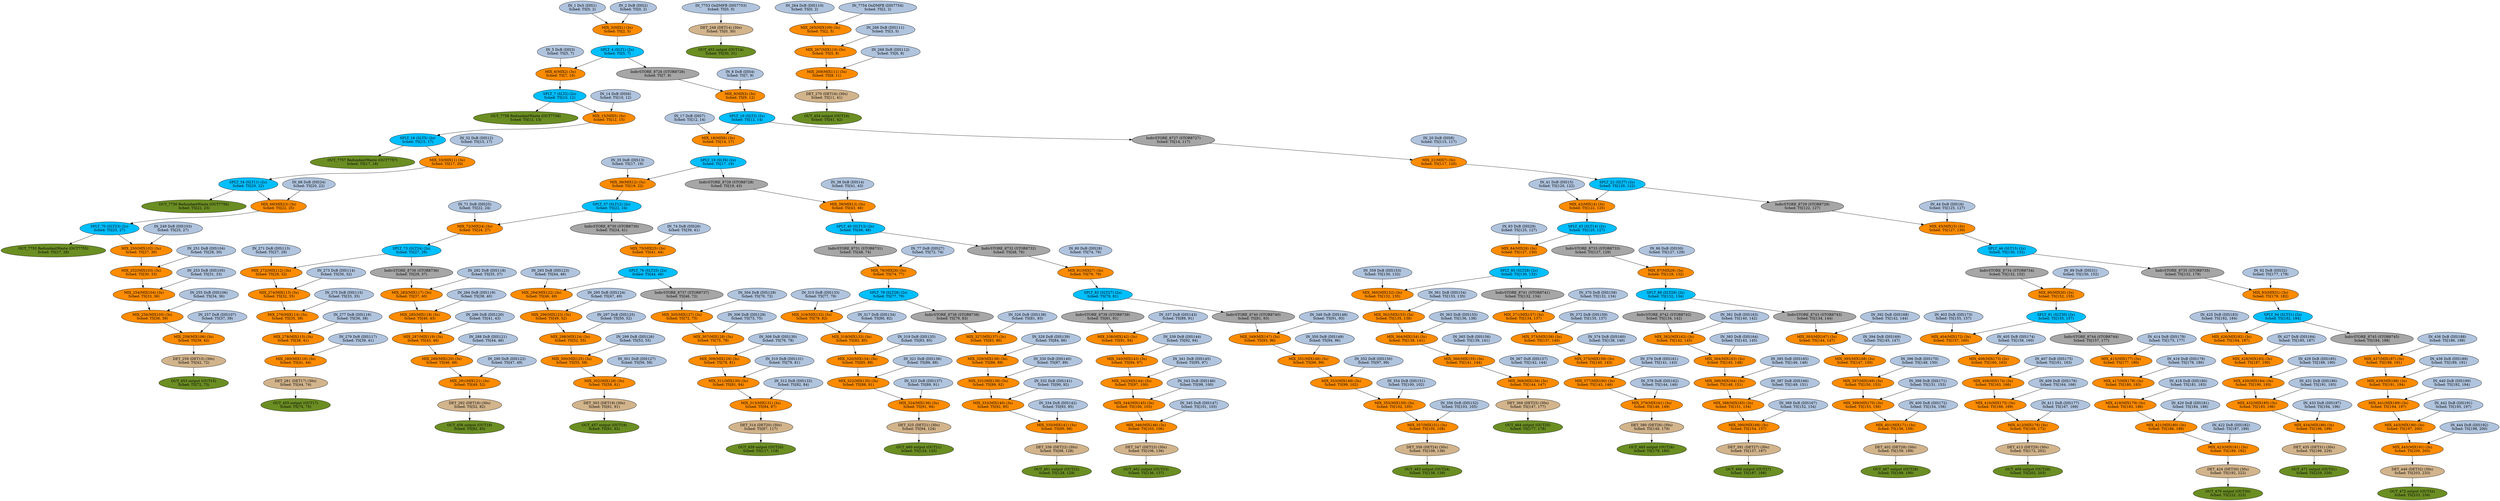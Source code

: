 digraph G {
1 [label = "IN_1 DsS (DIS1)\nSched: TS[0, 2)\n" fillcolor=lightsteelblue, style=filled];
1 -> 3;
2 [label = "IN_2 DsB (DIS2)\nSched: TS[0, 2)\n" fillcolor=lightsteelblue, style=filled];
2 -> 3;
3 [label = "MIX_3(MIX1) (3s)\nSched: TS[2, 5)\n" fillcolor=darkorange, style=filled];
3 -> 4;
4 [label = "SPLT_4 (SLT1) (2s)\nSched: TS[5, 7)\n" fillcolor=deepskyblue, style=filled];
4 -> 6;
4 -> 8726;
5 [label = "IN_5 DsB (DIS3)\nSched: TS[5, 7)\n" fillcolor=lightsteelblue, style=filled];
5 -> 6;
6 [label = "MIX_6(MIX2) (3s)\nSched: TS[7, 10)\n" fillcolor=darkorange, style=filled];
6 -> 7;
7 [label = "SPLT_7 (SLT2) (2s)\nSched: TS[10, 12)\n" fillcolor=deepskyblue, style=filled];
7 -> 7758;
7 -> 15;
8 [label = "IN_8 DsB (DIS4)\nSched: TS[7, 9)\n" fillcolor=lightsteelblue, style=filled];
8 -> 9;
9 [label = "MIX_9(MIX3) (3s)\nSched: TS[9, 12)\n" fillcolor=darkorange, style=filled];
9 -> 10;
10 [label = "SPLT_10 (SLT3) (2s)\nSched: TS[12, 14)\n" fillcolor=deepskyblue, style=filled];
10 -> 18;
10 -> 8727;
14 [label = "IN_14 DsB (DIS6)\nSched: TS[10, 12)\n" fillcolor=lightsteelblue, style=filled];
14 -> 15;
15 [label = "MIX_15(MIX5) (3s)\nSched: TS[12, 15)\n" fillcolor=darkorange, style=filled];
15 -> 16;
16 [label = "SPLT_16 (SLT5) (2s)\nSched: TS[15, 17)\n" fillcolor=deepskyblue, style=filled];
16 -> 7757;
16 -> 33;
17 [label = "IN_17 DsB (DIS7)\nSched: TS[12, 14)\n" fillcolor=lightsteelblue, style=filled];
17 -> 18;
18 [label = "MIX_18(MIX6) (3s)\nSched: TS[14, 17)\n" fillcolor=darkorange, style=filled];
18 -> 19;
19 [label = "SPLT_19 (SLT6) (2s)\nSched: TS[17, 19)\n" fillcolor=deepskyblue, style=filled];
19 -> 36;
19 -> 8728;
20 [label = "IN_20 DsB (DIS8)\nSched: TS[115, 117)\n" fillcolor=lightsteelblue, style=filled];
20 -> 21;
21 [label = "MIX_21(MIX7) (3s)\nSched: TS[117, 120)\n" fillcolor=darkorange, style=filled];
21 -> 22;
22 [label = "SPLT_22 (SLT7) (2s)\nSched: TS[120, 122)\n" fillcolor=deepskyblue, style=filled];
22 -> 42;
22 -> 8729;
32 [label = "IN_32 DsB (DIS12)\nSched: TS[15, 17)\n" fillcolor=lightsteelblue, style=filled];
32 -> 33;
33 [label = "MIX_33(MIX11) (3s)\nSched: TS[17, 20)\n" fillcolor=darkorange, style=filled];
33 -> 34;
34 [label = "SPLT_34 (SLT11) (2s)\nSched: TS[20, 22)\n" fillcolor=deepskyblue, style=filled];
34 -> 7756;
34 -> 69;
35 [label = "IN_35 DsB (DIS13)\nSched: TS[17, 19)\n" fillcolor=lightsteelblue, style=filled];
35 -> 36;
36 [label = "MIX_36(MIX12) (3s)\nSched: TS[19, 22)\n" fillcolor=darkorange, style=filled];
36 -> 37;
37 [label = "SPLT_37 (SLT12) (2s)\nSched: TS[22, 24)\n" fillcolor=deepskyblue, style=filled];
37 -> 72;
37 -> 8730;
38 [label = "IN_38 DsB (DIS14)\nSched: TS[41, 43)\n" fillcolor=lightsteelblue, style=filled];
38 -> 39;
39 [label = "MIX_39(MIX13) (3s)\nSched: TS[43, 46)\n" fillcolor=darkorange, style=filled];
39 -> 40;
40 [label = "SPLT_40 (SLT13) (2s)\nSched: TS[46, 48)\n" fillcolor=deepskyblue, style=filled];
40 -> 8731;
40 -> 8732;
41 [label = "IN_41 DsB (DIS15)\nSched: TS[120, 122)\n" fillcolor=lightsteelblue, style=filled];
41 -> 42;
42 [label = "MIX_42(MIX14) (3s)\nSched: TS[122, 125)\n" fillcolor=darkorange, style=filled];
42 -> 43;
43 [label = "SPLT_43 (SLT14) (2s)\nSched: TS[125, 127)\n" fillcolor=deepskyblue, style=filled];
43 -> 84;
43 -> 8733;
44 [label = "IN_44 DsB (DIS16)\nSched: TS[125, 127)\n" fillcolor=lightsteelblue, style=filled];
44 -> 45;
45 [label = "MIX_45(MIX15) (3s)\nSched: TS[127, 130)\n" fillcolor=darkorange, style=filled];
45 -> 46;
46 [label = "SPLT_46 (SLT15) (2s)\nSched: TS[130, 132)\n" fillcolor=deepskyblue, style=filled];
46 -> 8734;
46 -> 8735;
68 [label = "IN_68 DsB (DIS24)\nSched: TS[20, 22)\n" fillcolor=lightsteelblue, style=filled];
68 -> 69;
69 [label = "MIX_69(MIX23) (3s)\nSched: TS[22, 25)\n" fillcolor=darkorange, style=filled];
69 -> 70;
70 [label = "SPLT_70 (SLT23) (2s)\nSched: TS[25, 27)\n" fillcolor=deepskyblue, style=filled];
70 -> 7755;
70 -> 250;
71 [label = "IN_71 DsB (DIS25)\nSched: TS[22, 24)\n" fillcolor=lightsteelblue, style=filled];
71 -> 72;
72 [label = "MIX_72(MIX24) (3s)\nSched: TS[24, 27)\n" fillcolor=darkorange, style=filled];
72 -> 73;
73 [label = "SPLT_73 (SLT24) (2s)\nSched: TS[27, 29)\n" fillcolor=deepskyblue, style=filled];
73 -> 272;
73 -> 8736;
74 [label = "IN_74 DsB (DIS26)\nSched: TS[39, 41)\n" fillcolor=lightsteelblue, style=filled];
74 -> 75;
75 [label = "MIX_75(MIX25) (3s)\nSched: TS[41, 44)\n" fillcolor=darkorange, style=filled];
75 -> 76;
76 [label = "SPLT_76 (SLT25) (2s)\nSched: TS[44, 46)\n" fillcolor=deepskyblue, style=filled];
76 -> 294;
76 -> 8737;
77 [label = "IN_77 DsB (DIS27)\nSched: TS[72, 74)\n" fillcolor=lightsteelblue, style=filled];
77 -> 78;
78 [label = "MIX_78(MIX26) (3s)\nSched: TS[74, 77)\n" fillcolor=darkorange, style=filled];
78 -> 79;
79 [label = "SPLT_79 (SLT26) (2s)\nSched: TS[77, 79)\n" fillcolor=deepskyblue, style=filled];
79 -> 316;
79 -> 8738;
80 [label = "IN_80 DsB (DIS28)\nSched: TS[74, 76)\n" fillcolor=lightsteelblue, style=filled];
80 -> 81;
81 [label = "MIX_81(MIX27) (3s)\nSched: TS[76, 79)\n" fillcolor=darkorange, style=filled];
81 -> 82;
82 [label = "SPLT_82 (SLT27) (2s)\nSched: TS[79, 81)\n" fillcolor=deepskyblue, style=filled];
82 -> 8739;
82 -> 8740;
83 [label = "IN_83 DsB (DIS29)\nSched: TS[125, 127)\n" fillcolor=lightsteelblue, style=filled];
83 -> 84;
84 [label = "MIX_84(MIX28) (3s)\nSched: TS[127, 130)\n" fillcolor=darkorange, style=filled];
84 -> 85;
85 [label = "SPLT_85 (SLT28) (2s)\nSched: TS[130, 132)\n" fillcolor=deepskyblue, style=filled];
85 -> 360;
85 -> 8741;
86 [label = "IN_86 DsB (DIS30)\nSched: TS[127, 129)\n" fillcolor=lightsteelblue, style=filled];
86 -> 87;
87 [label = "MIX_87(MIX29) (3s)\nSched: TS[129, 132)\n" fillcolor=darkorange, style=filled];
87 -> 88;
88 [label = "SPLT_88 (SLT29) (2s)\nSched: TS[132, 134)\n" fillcolor=deepskyblue, style=filled];
88 -> 8742;
88 -> 8743;
89 [label = "IN_89 DsB (DIS31)\nSched: TS[150, 152)\n" fillcolor=lightsteelblue, style=filled];
89 -> 90;
90 [label = "MIX_90(MIX30) (3s)\nSched: TS[152, 155)\n" fillcolor=darkorange, style=filled];
90 -> 91;
91 [label = "SPLT_91 (SLT30) (2s)\nSched: TS[155, 157)\n" fillcolor=deepskyblue, style=filled];
91 -> 404;
91 -> 8744;
92 [label = "IN_92 DsB (DIS32)\nSched: TS[177, 179)\n" fillcolor=lightsteelblue, style=filled];
92 -> 93;
93 [label = "MIX_93(MIX31) (3s)\nSched: TS[179, 182)\n" fillcolor=darkorange, style=filled];
93 -> 94;
94 [label = "SPLT_94 (SLT31) (2s)\nSched: TS[182, 184)\n" fillcolor=deepskyblue, style=filled];
94 -> 426;
94 -> 8745;
248 [label = "DET_248 (DET14) (30s)\nSched: TS[0, 30)\n" fillcolor=tan, style=filled];
248 -> 452;
249 [label = "IN_249 DsB (DIS103)\nSched: TS[25, 27)\n" fillcolor=lightsteelblue, style=filled];
249 -> 250;
250 [label = "MIX_250(MIX102) (3s)\nSched: TS[27, 30)\n" fillcolor=darkorange, style=filled];
250 -> 252;
251 [label = "IN_251 DsB (DIS104)\nSched: TS[28, 30)\n" fillcolor=lightsteelblue, style=filled];
251 -> 252;
252 [label = "MIX_252(MIX103) (3s)\nSched: TS[30, 33)\n" fillcolor=darkorange, style=filled];
252 -> 254;
253 [label = "IN_253 DsB (DIS105)\nSched: TS[31, 33)\n" fillcolor=lightsteelblue, style=filled];
253 -> 254;
254 [label = "MIX_254(MIX104) (3s)\nSched: TS[33, 36)\n" fillcolor=darkorange, style=filled];
254 -> 256;
255 [label = "IN_255 DsB (DIS106)\nSched: TS[34, 36)\n" fillcolor=lightsteelblue, style=filled];
255 -> 256;
256 [label = "MIX_256(MIX105) (3s)\nSched: TS[36, 39)\n" fillcolor=darkorange, style=filled];
256 -> 258;
257 [label = "IN_257 DsR (DIS107)\nSched: TS[37, 39)\n" fillcolor=lightsteelblue, style=filled];
257 -> 258;
258 [label = "MIX_258(MIX106) (3s)\nSched: TS[39, 42)\n" fillcolor=darkorange, style=filled];
258 -> 259;
259 [label = "DET_259 (DET15) (30s)\nSched: TS[42, 72)\n" fillcolor=tan, style=filled];
259 -> 453;
264 [label = "IN_264 DsB (DIS110)\nSched: TS[0, 2)\n" fillcolor=lightsteelblue, style=filled];
264 -> 265;
265 [label = "MIX_265(MIX109) (3s)\nSched: TS[2, 5)\n" fillcolor=darkorange, style=filled];
265 -> 267;
266 [label = "IN_266 DsB (DIS111)\nSched: TS[3, 5)\n" fillcolor=lightsteelblue, style=filled];
266 -> 267;
267 [label = "MIX_267(MIX110) (3s)\nSched: TS[5, 8)\n" fillcolor=darkorange, style=filled];
267 -> 269;
268 [label = "IN_268 DsR (DIS112)\nSched: TS[6, 8)\n" fillcolor=lightsteelblue, style=filled];
268 -> 269;
269 [label = "MIX_269(MIX111) (3s)\nSched: TS[8, 11)\n" fillcolor=darkorange, style=filled];
269 -> 270;
270 [label = "DET_270 (DET16) (30s)\nSched: TS[11, 41)\n" fillcolor=tan, style=filled];
270 -> 454;
271 [label = "IN_271 DsB (DIS113)\nSched: TS[27, 29)\n" fillcolor=lightsteelblue, style=filled];
271 -> 272;
272 [label = "MIX_272(MIX112) (3s)\nSched: TS[29, 32)\n" fillcolor=darkorange, style=filled];
272 -> 274;
273 [label = "IN_273 DsB (DIS114)\nSched: TS[30, 32)\n" fillcolor=lightsteelblue, style=filled];
273 -> 274;
274 [label = "MIX_274(MIX113) (3s)\nSched: TS[32, 35)\n" fillcolor=darkorange, style=filled];
274 -> 276;
275 [label = "IN_275 DsB (DIS115)\nSched: TS[33, 35)\n" fillcolor=lightsteelblue, style=filled];
275 -> 276;
276 [label = "MIX_276(MIX114) (3s)\nSched: TS[35, 38)\n" fillcolor=darkorange, style=filled];
276 -> 278;
277 [label = "IN_277 DsB (DIS116)\nSched: TS[36, 38)\n" fillcolor=lightsteelblue, style=filled];
277 -> 278;
278 [label = "MIX_278(MIX115) (3s)\nSched: TS[38, 41)\n" fillcolor=darkorange, style=filled];
278 -> 280;
279 [label = "IN_279 DsR (DIS117)\nSched: TS[39, 41)\n" fillcolor=lightsteelblue, style=filled];
279 -> 280;
280 [label = "MIX_280(MIX116) (3s)\nSched: TS[41, 44)\n" fillcolor=darkorange, style=filled];
280 -> 281;
281 [label = "DET_281 (DET17) (30s)\nSched: TS[44, 74)\n" fillcolor=tan, style=filled];
281 -> 455;
282 [label = "IN_282 DsB (DIS118)\nSched: TS[35, 37)\n" fillcolor=lightsteelblue, style=filled];
282 -> 283;
283 [label = "MIX_283(MIX117) (3s)\nSched: TS[37, 40)\n" fillcolor=darkorange, style=filled];
283 -> 285;
284 [label = "IN_284 DsB (DIS119)\nSched: TS[38, 40)\n" fillcolor=lightsteelblue, style=filled];
284 -> 285;
285 [label = "MIX_285(MIX118) (3s)\nSched: TS[40, 43)\n" fillcolor=darkorange, style=filled];
285 -> 287;
286 [label = "IN_286 DsB (DIS120)\nSched: TS[41, 43)\n" fillcolor=lightsteelblue, style=filled];
286 -> 287;
287 [label = "MIX_287(MIX119) (3s)\nSched: TS[43, 46)\n" fillcolor=darkorange, style=filled];
287 -> 289;
288 [label = "IN_288 DsB (DIS121)\nSched: TS[44, 46)\n" fillcolor=lightsteelblue, style=filled];
288 -> 289;
289 [label = "MIX_289(MIX120) (3s)\nSched: TS[46, 49)\n" fillcolor=darkorange, style=filled];
289 -> 291;
290 [label = "IN_290 DsR (DIS122)\nSched: TS[47, 49)\n" fillcolor=lightsteelblue, style=filled];
290 -> 291;
291 [label = "MIX_291(MIX121) (3s)\nSched: TS[49, 52)\n" fillcolor=darkorange, style=filled];
291 -> 292;
292 [label = "DET_292 (DET18) (30s)\nSched: TS[52, 82)\n" fillcolor=tan, style=filled];
292 -> 456;
293 [label = "IN_293 DsB (DIS123)\nSched: TS[44, 46)\n" fillcolor=lightsteelblue, style=filled];
293 -> 294;
294 [label = "MIX_294(MIX122) (3s)\nSched: TS[46, 49)\n" fillcolor=darkorange, style=filled];
294 -> 296;
295 [label = "IN_295 DsB (DIS124)\nSched: TS[47, 49)\n" fillcolor=lightsteelblue, style=filled];
295 -> 296;
296 [label = "MIX_296(MIX123) (3s)\nSched: TS[49, 52)\n" fillcolor=darkorange, style=filled];
296 -> 298;
297 [label = "IN_297 DsB (DIS125)\nSched: TS[50, 52)\n" fillcolor=lightsteelblue, style=filled];
297 -> 298;
298 [label = "MIX_298(MIX124) (3s)\nSched: TS[52, 55)\n" fillcolor=darkorange, style=filled];
298 -> 300;
299 [label = "IN_299 DsB (DIS126)\nSched: TS[53, 55)\n" fillcolor=lightsteelblue, style=filled];
299 -> 300;
300 [label = "MIX_300(MIX125) (3s)\nSched: TS[55, 58)\n" fillcolor=darkorange, style=filled];
300 -> 302;
301 [label = "IN_301 DsR (DIS127)\nSched: TS[56, 58)\n" fillcolor=lightsteelblue, style=filled];
301 -> 302;
302 [label = "MIX_302(MIX126) (3s)\nSched: TS[58, 61)\n" fillcolor=darkorange, style=filled];
302 -> 303;
303 [label = "DET_303 (DET19) (30s)\nSched: TS[61, 91)\n" fillcolor=tan, style=filled];
303 -> 457;
304 [label = "IN_304 DsB (DIS128)\nSched: TS[70, 72)\n" fillcolor=lightsteelblue, style=filled];
304 -> 305;
305 [label = "MIX_305(MIX127) (3s)\nSched: TS[72, 75)\n" fillcolor=darkorange, style=filled];
305 -> 307;
306 [label = "IN_306 DsB (DIS129)\nSched: TS[73, 75)\n" fillcolor=lightsteelblue, style=filled];
306 -> 307;
307 [label = "MIX_307(MIX128) (3s)\nSched: TS[75, 78)\n" fillcolor=darkorange, style=filled];
307 -> 309;
308 [label = "IN_308 DsB (DIS130)\nSched: TS[76, 78)\n" fillcolor=lightsteelblue, style=filled];
308 -> 309;
309 [label = "MIX_309(MIX129) (3s)\nSched: TS[78, 81)\n" fillcolor=darkorange, style=filled];
309 -> 311;
310 [label = "IN_310 DsB (DIS131)\nSched: TS[79, 81)\n" fillcolor=lightsteelblue, style=filled];
310 -> 311;
311 [label = "MIX_311(MIX130) (3s)\nSched: TS[81, 84)\n" fillcolor=darkorange, style=filled];
311 -> 313;
312 [label = "IN_312 DsR (DIS132)\nSched: TS[82, 84)\n" fillcolor=lightsteelblue, style=filled];
312 -> 313;
313 [label = "MIX_313(MIX131) (3s)\nSched: TS[84, 87)\n" fillcolor=darkorange, style=filled];
313 -> 314;
314 [label = "DET_314 (DET20) (30s)\nSched: TS[87, 117)\n" fillcolor=tan, style=filled];
314 -> 459;
315 [label = "IN_315 DsB (DIS133)\nSched: TS[77, 79)\n" fillcolor=lightsteelblue, style=filled];
315 -> 316;
316 [label = "MIX_316(MIX132) (3s)\nSched: TS[79, 82)\n" fillcolor=darkorange, style=filled];
316 -> 318;
317 [label = "IN_317 DsB (DIS134)\nSched: TS[80, 82)\n" fillcolor=lightsteelblue, style=filled];
317 -> 318;
318 [label = "MIX_318(MIX133) (3s)\nSched: TS[82, 85)\n" fillcolor=darkorange, style=filled];
318 -> 320;
319 [label = "IN_319 DsB (DIS135)\nSched: TS[83, 85)\n" fillcolor=lightsteelblue, style=filled];
319 -> 320;
320 [label = "MIX_320(MIX134) (3s)\nSched: TS[85, 88)\n" fillcolor=darkorange, style=filled];
320 -> 322;
321 [label = "IN_321 DsB (DIS136)\nSched: TS[86, 88)\n" fillcolor=lightsteelblue, style=filled];
321 -> 322;
322 [label = "MIX_322(MIX135) (3s)\nSched: TS[88, 91)\n" fillcolor=darkorange, style=filled];
322 -> 324;
323 [label = "IN_323 DsR (DIS137)\nSched: TS[89, 91)\n" fillcolor=lightsteelblue, style=filled];
323 -> 324;
324 [label = "MIX_324(MIX136) (3s)\nSched: TS[91, 94)\n" fillcolor=darkorange, style=filled];
324 -> 325;
325 [label = "DET_325 (DET21) (30s)\nSched: TS[94, 124)\n" fillcolor=tan, style=filled];
325 -> 460;
326 [label = "IN_326 DsB (DIS138)\nSched: TS[81, 83)\n" fillcolor=lightsteelblue, style=filled];
326 -> 327;
327 [label = "MIX_327(MIX137) (3s)\nSched: TS[83, 86)\n" fillcolor=darkorange, style=filled];
327 -> 329;
328 [label = "IN_328 DsB (DIS139)\nSched: TS[84, 86)\n" fillcolor=lightsteelblue, style=filled];
328 -> 329;
329 [label = "MIX_329(MIX138) (3s)\nSched: TS[86, 89)\n" fillcolor=darkorange, style=filled];
329 -> 331;
330 [label = "IN_330 DsB (DIS140)\nSched: TS[87, 89)\n" fillcolor=lightsteelblue, style=filled];
330 -> 331;
331 [label = "MIX_331(MIX139) (3s)\nSched: TS[89, 92)\n" fillcolor=darkorange, style=filled];
331 -> 333;
332 [label = "IN_332 DsB (DIS141)\nSched: TS[90, 92)\n" fillcolor=lightsteelblue, style=filled];
332 -> 333;
333 [label = "MIX_333(MIX140) (3s)\nSched: TS[92, 95)\n" fillcolor=darkorange, style=filled];
333 -> 335;
334 [label = "IN_334 DsR (DIS142)\nSched: TS[93, 95)\n" fillcolor=lightsteelblue, style=filled];
334 -> 335;
335 [label = "MIX_335(MIX141) (3s)\nSched: TS[95, 98)\n" fillcolor=darkorange, style=filled];
335 -> 336;
336 [label = "DET_336 (DET22) (30s)\nSched: TS[98, 128)\n" fillcolor=tan, style=filled];
336 -> 461;
337 [label = "IN_337 DsB (DIS143)\nSched: TS[89, 91)\n" fillcolor=lightsteelblue, style=filled];
337 -> 338;
338 [label = "MIX_338(MIX142) (3s)\nSched: TS[91, 94)\n" fillcolor=darkorange, style=filled];
338 -> 340;
339 [label = "IN_339 DsB (DIS144)\nSched: TS[92, 94)\n" fillcolor=lightsteelblue, style=filled];
339 -> 340;
340 [label = "MIX_340(MIX143) (3s)\nSched: TS[94, 97)\n" fillcolor=darkorange, style=filled];
340 -> 342;
341 [label = "IN_341 DsB (DIS145)\nSched: TS[95, 97)\n" fillcolor=lightsteelblue, style=filled];
341 -> 342;
342 [label = "MIX_342(MIX144) (3s)\nSched: TS[97, 100)\n" fillcolor=darkorange, style=filled];
342 -> 344;
343 [label = "IN_343 DsB (DIS146)\nSched: TS[98, 100)\n" fillcolor=lightsteelblue, style=filled];
343 -> 344;
344 [label = "MIX_344(MIX145) (3s)\nSched: TS[100, 103)\n" fillcolor=darkorange, style=filled];
344 -> 346;
345 [label = "IN_345 DsR (DIS147)\nSched: TS[101, 103)\n" fillcolor=lightsteelblue, style=filled];
345 -> 346;
346 [label = "MIX_346(MIX146) (3s)\nSched: TS[103, 106)\n" fillcolor=darkorange, style=filled];
346 -> 347;
347 [label = "DET_347 (DET23) (30s)\nSched: TS[106, 136)\n" fillcolor=tan, style=filled];
347 -> 462;
348 [label = "IN_348 DsB (DIS148)\nSched: TS[91, 93)\n" fillcolor=lightsteelblue, style=filled];
348 -> 349;
349 [label = "MIX_349(MIX147) (3s)\nSched: TS[93, 96)\n" fillcolor=darkorange, style=filled];
349 -> 351;
350 [label = "IN_350 DsB (DIS149)\nSched: TS[94, 96)\n" fillcolor=lightsteelblue, style=filled];
350 -> 351;
351 [label = "MIX_351(MIX148) (3s)\nSched: TS[96, 99)\n" fillcolor=darkorange, style=filled];
351 -> 353;
352 [label = "IN_352 DsB (DIS150)\nSched: TS[97, 99)\n" fillcolor=lightsteelblue, style=filled];
352 -> 353;
353 [label = "MIX_353(MIX149) (3s)\nSched: TS[99, 102)\n" fillcolor=darkorange, style=filled];
353 -> 355;
354 [label = "IN_354 DsB (DIS151)\nSched: TS[100, 102)\n" fillcolor=lightsteelblue, style=filled];
354 -> 355;
355 [label = "MIX_355(MIX150) (3s)\nSched: TS[102, 105)\n" fillcolor=darkorange, style=filled];
355 -> 357;
356 [label = "IN_356 DsR (DIS152)\nSched: TS[103, 105)\n" fillcolor=lightsteelblue, style=filled];
356 -> 357;
357 [label = "MIX_357(MIX151) (3s)\nSched: TS[105, 108)\n" fillcolor=darkorange, style=filled];
357 -> 358;
358 [label = "DET_358 (DET24) (30s)\nSched: TS[108, 138)\n" fillcolor=tan, style=filled];
358 -> 463;
359 [label = "IN_359 DsB (DIS153)\nSched: TS[130, 132)\n" fillcolor=lightsteelblue, style=filled];
359 -> 360;
360 [label = "MIX_360(MIX152) (3s)\nSched: TS[132, 135)\n" fillcolor=darkorange, style=filled];
360 -> 362;
361 [label = "IN_361 DsB (DIS154)\nSched: TS[133, 135)\n" fillcolor=lightsteelblue, style=filled];
361 -> 362;
362 [label = "MIX_362(MIX153) (3s)\nSched: TS[135, 138)\n" fillcolor=darkorange, style=filled];
362 -> 364;
363 [label = "IN_363 DsB (DIS155)\nSched: TS[136, 138)\n" fillcolor=lightsteelblue, style=filled];
363 -> 364;
364 [label = "MIX_364(MIX154) (3s)\nSched: TS[138, 141)\n" fillcolor=darkorange, style=filled];
364 -> 366;
365 [label = "IN_365 DsB (DIS156)\nSched: TS[139, 141)\n" fillcolor=lightsteelblue, style=filled];
365 -> 366;
366 [label = "MIX_366(MIX155) (3s)\nSched: TS[141, 144)\n" fillcolor=darkorange, style=filled];
366 -> 368;
367 [label = "IN_367 DsR (DIS157)\nSched: TS[142, 144)\n" fillcolor=lightsteelblue, style=filled];
367 -> 368;
368 [label = "MIX_368(MIX156) (3s)\nSched: TS[144, 147)\n" fillcolor=darkorange, style=filled];
368 -> 369;
369 [label = "DET_369 (DET25) (30s)\nSched: TS[147, 177)\n" fillcolor=tan, style=filled];
369 -> 464;
370 [label = "IN_370 DsB (DIS158)\nSched: TS[132, 134)\n" fillcolor=lightsteelblue, style=filled];
370 -> 371;
371 [label = "MIX_371(MIX157) (3s)\nSched: TS[134, 137)\n" fillcolor=darkorange, style=filled];
371 -> 373;
372 [label = "IN_372 DsB (DIS159)\nSched: TS[135, 137)\n" fillcolor=lightsteelblue, style=filled];
372 -> 373;
373 [label = "MIX_373(MIX158) (3s)\nSched: TS[137, 140)\n" fillcolor=darkorange, style=filled];
373 -> 375;
374 [label = "IN_374 DsB (DIS160)\nSched: TS[138, 140)\n" fillcolor=lightsteelblue, style=filled];
374 -> 375;
375 [label = "MIX_375(MIX159) (3s)\nSched: TS[140, 143)\n" fillcolor=darkorange, style=filled];
375 -> 377;
376 [label = "IN_376 DsB (DIS161)\nSched: TS[141, 143)\n" fillcolor=lightsteelblue, style=filled];
376 -> 377;
377 [label = "MIX_377(MIX160) (3s)\nSched: TS[143, 146)\n" fillcolor=darkorange, style=filled];
377 -> 379;
378 [label = "IN_378 DsR (DIS162)\nSched: TS[144, 146)\n" fillcolor=lightsteelblue, style=filled];
378 -> 379;
379 [label = "MIX_379(MIX161) (3s)\nSched: TS[146, 149)\n" fillcolor=darkorange, style=filled];
379 -> 380;
380 [label = "DET_380 (DET26) (30s)\nSched: TS[149, 179)\n" fillcolor=tan, style=filled];
380 -> 465;
381 [label = "IN_381 DsB (DIS163)\nSched: TS[140, 142)\n" fillcolor=lightsteelblue, style=filled];
381 -> 382;
382 [label = "MIX_382(MIX162) (3s)\nSched: TS[142, 145)\n" fillcolor=darkorange, style=filled];
382 -> 384;
383 [label = "IN_383 DsB (DIS164)\nSched: TS[143, 145)\n" fillcolor=lightsteelblue, style=filled];
383 -> 384;
384 [label = "MIX_384(MIX163) (3s)\nSched: TS[145, 148)\n" fillcolor=darkorange, style=filled];
384 -> 386;
385 [label = "IN_385 DsB (DIS165)\nSched: TS[146, 148)\n" fillcolor=lightsteelblue, style=filled];
385 -> 386;
386 [label = "MIX_386(MIX164) (3s)\nSched: TS[148, 151)\n" fillcolor=darkorange, style=filled];
386 -> 388;
387 [label = "IN_387 DsB (DIS166)\nSched: TS[149, 151)\n" fillcolor=lightsteelblue, style=filled];
387 -> 388;
388 [label = "MIX_388(MIX165) (3s)\nSched: TS[151, 154)\n" fillcolor=darkorange, style=filled];
388 -> 390;
389 [label = "IN_389 DsR (DIS167)\nSched: TS[152, 154)\n" fillcolor=lightsteelblue, style=filled];
389 -> 390;
390 [label = "MIX_390(MIX166) (3s)\nSched: TS[154, 157)\n" fillcolor=darkorange, style=filled];
390 -> 391;
391 [label = "DET_391 (DET27) (30s)\nSched: TS[157, 187)\n" fillcolor=tan, style=filled];
391 -> 466;
392 [label = "IN_392 DsB (DIS168)\nSched: TS[142, 144)\n" fillcolor=lightsteelblue, style=filled];
392 -> 393;
393 [label = "MIX_393(MIX167) (3s)\nSched: TS[144, 147)\n" fillcolor=darkorange, style=filled];
393 -> 395;
394 [label = "IN_394 DsB (DIS169)\nSched: TS[145, 147)\n" fillcolor=lightsteelblue, style=filled];
394 -> 395;
395 [label = "MIX_395(MIX168) (3s)\nSched: TS[147, 150)\n" fillcolor=darkorange, style=filled];
395 -> 397;
396 [label = "IN_396 DsB (DIS170)\nSched: TS[148, 150)\n" fillcolor=lightsteelblue, style=filled];
396 -> 397;
397 [label = "MIX_397(MIX169) (3s)\nSched: TS[150, 153)\n" fillcolor=darkorange, style=filled];
397 -> 399;
398 [label = "IN_398 DsB (DIS171)\nSched: TS[151, 153)\n" fillcolor=lightsteelblue, style=filled];
398 -> 399;
399 [label = "MIX_399(MIX170) (3s)\nSched: TS[153, 156)\n" fillcolor=darkorange, style=filled];
399 -> 401;
400 [label = "IN_400 DsR (DIS172)\nSched: TS[154, 156)\n" fillcolor=lightsteelblue, style=filled];
400 -> 401;
401 [label = "MIX_401(MIX171) (3s)\nSched: TS[156, 159)\n" fillcolor=darkorange, style=filled];
401 -> 402;
402 [label = "DET_402 (DET28) (30s)\nSched: TS[159, 189)\n" fillcolor=tan, style=filled];
402 -> 467;
403 [label = "IN_403 DsB (DIS173)\nSched: TS[155, 157)\n" fillcolor=lightsteelblue, style=filled];
403 -> 404;
404 [label = "MIX_404(MIX172) (3s)\nSched: TS[157, 160)\n" fillcolor=darkorange, style=filled];
404 -> 406;
405 [label = "IN_405 DsB (DIS174)\nSched: TS[158, 160)\n" fillcolor=lightsteelblue, style=filled];
405 -> 406;
406 [label = "MIX_406(MIX173) (3s)\nSched: TS[160, 163)\n" fillcolor=darkorange, style=filled];
406 -> 408;
407 [label = "IN_407 DsB (DIS175)\nSched: TS[161, 163)\n" fillcolor=lightsteelblue, style=filled];
407 -> 408;
408 [label = "MIX_408(MIX174) (3s)\nSched: TS[163, 166)\n" fillcolor=darkorange, style=filled];
408 -> 410;
409 [label = "IN_409 DsB (DIS176)\nSched: TS[164, 166)\n" fillcolor=lightsteelblue, style=filled];
409 -> 410;
410 [label = "MIX_410(MIX175) (3s)\nSched: TS[166, 169)\n" fillcolor=darkorange, style=filled];
410 -> 412;
411 [label = "IN_411 DsR (DIS177)\nSched: TS[167, 169)\n" fillcolor=lightsteelblue, style=filled];
411 -> 412;
412 [label = "MIX_412(MIX176) (3s)\nSched: TS[169, 172)\n" fillcolor=darkorange, style=filled];
412 -> 413;
413 [label = "DET_413 (DET29) (30s)\nSched: TS[172, 202)\n" fillcolor=tan, style=filled];
413 -> 468;
414 [label = "IN_414 DsB (DIS178)\nSched: TS[175, 177)\n" fillcolor=lightsteelblue, style=filled];
414 -> 415;
415 [label = "MIX_415(MIX177) (3s)\nSched: TS[177, 180)\n" fillcolor=darkorange, style=filled];
415 -> 417;
416 [label = "IN_416 DsB (DIS179)\nSched: TS[178, 180)\n" fillcolor=lightsteelblue, style=filled];
416 -> 417;
417 [label = "MIX_417(MIX178) (3s)\nSched: TS[180, 183)\n" fillcolor=darkorange, style=filled];
417 -> 419;
418 [label = "IN_418 DsB (DIS180)\nSched: TS[181, 183)\n" fillcolor=lightsteelblue, style=filled];
418 -> 419;
419 [label = "MIX_419(MIX179) (3s)\nSched: TS[183, 186)\n" fillcolor=darkorange, style=filled];
419 -> 421;
420 [label = "IN_420 DsB (DIS181)\nSched: TS[184, 186)\n" fillcolor=lightsteelblue, style=filled];
420 -> 421;
421 [label = "MIX_421(MIX180) (3s)\nSched: TS[186, 189)\n" fillcolor=darkorange, style=filled];
421 -> 423;
422 [label = "IN_422 DsR (DIS182)\nSched: TS[187, 189)\n" fillcolor=lightsteelblue, style=filled];
422 -> 423;
423 [label = "MIX_423(MIX181) (3s)\nSched: TS[189, 192)\n" fillcolor=darkorange, style=filled];
423 -> 424;
424 [label = "DET_424 (DET30) (30s)\nSched: TS[192, 222)\n" fillcolor=tan, style=filled];
424 -> 470;
425 [label = "IN_425 DsB (DIS183)\nSched: TS[182, 184)\n" fillcolor=lightsteelblue, style=filled];
425 -> 426;
426 [label = "MIX_426(MIX182) (3s)\nSched: TS[184, 187)\n" fillcolor=darkorange, style=filled];
426 -> 428;
427 [label = "IN_427 DsB (DIS184)\nSched: TS[185, 187)\n" fillcolor=lightsteelblue, style=filled];
427 -> 428;
428 [label = "MIX_428(MIX183) (3s)\nSched: TS[187, 190)\n" fillcolor=darkorange, style=filled];
428 -> 430;
429 [label = "IN_429 DsB (DIS185)\nSched: TS[188, 190)\n" fillcolor=lightsteelblue, style=filled];
429 -> 430;
430 [label = "MIX_430(MIX184) (3s)\nSched: TS[190, 193)\n" fillcolor=darkorange, style=filled];
430 -> 432;
431 [label = "IN_431 DsB (DIS186)\nSched: TS[191, 193)\n" fillcolor=lightsteelblue, style=filled];
431 -> 432;
432 [label = "MIX_432(MIX185) (3s)\nSched: TS[193, 196)\n" fillcolor=darkorange, style=filled];
432 -> 434;
433 [label = "IN_433 DsR (DIS187)\nSched: TS[194, 196)\n" fillcolor=lightsteelblue, style=filled];
433 -> 434;
434 [label = "MIX_434(MIX186) (3s)\nSched: TS[196, 199)\n" fillcolor=darkorange, style=filled];
434 -> 435;
435 [label = "DET_435 (DET31) (30s)\nSched: TS[199, 229)\n" fillcolor=tan, style=filled];
435 -> 471;
436 [label = "IN_436 DsB (DIS188)\nSched: TS[186, 188)\n" fillcolor=lightsteelblue, style=filled];
436 -> 437;
437 [label = "MIX_437(MIX187) (3s)\nSched: TS[188, 191)\n" fillcolor=darkorange, style=filled];
437 -> 439;
438 [label = "IN_438 DsB (DIS189)\nSched: TS[189, 191)\n" fillcolor=lightsteelblue, style=filled];
438 -> 439;
439 [label = "MIX_439(MIX188) (3s)\nSched: TS[191, 194)\n" fillcolor=darkorange, style=filled];
439 -> 441;
440 [label = "IN_440 DsB (DIS190)\nSched: TS[192, 194)\n" fillcolor=lightsteelblue, style=filled];
440 -> 441;
441 [label = "MIX_441(MIX189) (3s)\nSched: TS[194, 197)\n" fillcolor=darkorange, style=filled];
441 -> 443;
442 [label = "IN_442 DsB (DIS191)\nSched: TS[195, 197)\n" fillcolor=lightsteelblue, style=filled];
442 -> 443;
443 [label = "MIX_443(MIX190) (3s)\nSched: TS[197, 200)\n" fillcolor=darkorange, style=filled];
443 -> 445;
444 [label = "IN_444 DsR (DIS192)\nSched: TS[198, 200)\n" fillcolor=lightsteelblue, style=filled];
444 -> 445;
445 [label = "MIX_445(MIX191) (3s)\nSched: TS[200, 203)\n" fillcolor=darkorange, style=filled];
445 -> 446;
446 [label = "DET_446 (DET32) (30s)\nSched: TS[203, 233)\n" fillcolor=tan, style=filled];
446 -> 472;
452 [label = "OUT_452 output (OUT14)\nSched: TS[30, 31)\n" fillcolor=olivedrab, style=filled];
453 [label = "OUT_453 output (OUT15)\nSched: TS[72, 73)\n" fillcolor=olivedrab, style=filled];
454 [label = "OUT_454 output (OUT16)\nSched: TS[41, 42)\n" fillcolor=olivedrab, style=filled];
455 [label = "OUT_455 output (OUT17)\nSched: TS[74, 75)\n" fillcolor=olivedrab, style=filled];
456 [label = "OUT_456 output (OUT18)\nSched: TS[82, 83)\n" fillcolor=olivedrab, style=filled];
457 [label = "OUT_457 output (OUT19)\nSched: TS[91, 92)\n" fillcolor=olivedrab, style=filled];
459 [label = "OUT_459 output (OUT20)\nSched: TS[117, 118)\n" fillcolor=olivedrab, style=filled];
460 [label = "OUT_460 output (OUT21)\nSched: TS[124, 125)\n" fillcolor=olivedrab, style=filled];
461 [label = "OUT_461 output (OUT22)\nSched: TS[128, 129)\n" fillcolor=olivedrab, style=filled];
462 [label = "OUT_462 output (OUT23)\nSched: TS[136, 137)\n" fillcolor=olivedrab, style=filled];
463 [label = "OUT_463 output (OUT24)\nSched: TS[138, 139)\n" fillcolor=olivedrab, style=filled];
464 [label = "OUT_464 output (OUT25)\nSched: TS[177, 178)\n" fillcolor=olivedrab, style=filled];
465 [label = "OUT_465 output (OUT26)\nSched: TS[179, 180)\n" fillcolor=olivedrab, style=filled];
466 [label = "OUT_466 output (OUT27)\nSched: TS[187, 188)\n" fillcolor=olivedrab, style=filled];
467 [label = "OUT_467 output (OUT28)\nSched: TS[189, 190)\n" fillcolor=olivedrab, style=filled];
468 [label = "OUT_468 output (OUT29)\nSched: TS[202, 203)\n" fillcolor=olivedrab, style=filled];
470 [label = "OUT_470 output (OUT30)\nSched: TS[222, 223)\n" fillcolor=olivedrab, style=filled];
471 [label = "OUT_471 output (OUT31)\nSched: TS[229, 230)\n" fillcolor=olivedrab, style=filled];
472 [label = "OUT_472 output (OUT32)\nSched: TS[233, 234)\n" fillcolor=olivedrab, style=filled];
7753 [label = "IN_7753 OnDMFB (DIS7753)\nSched: TS[0, 0)\n" fillcolor=lightsteelblue, style=filled];
7753 -> 248;
7754 [label = "IN_7754 OnDMFB (DIS7754)\nSched: TS[2, 2)\n" fillcolor=lightsteelblue, style=filled];
7754 -> 265;
7755 [label = "OUT_7755 RedundantWaste (OUT7755)\nSched: TS[27, 28)\n" fillcolor=olivedrab, style=filled];
7756 [label = "OUT_7756 RedundantWaste (OUT7756)\nSched: TS[22, 23)\n" fillcolor=olivedrab, style=filled];
7757 [label = "OUT_7757 RedundantWaste (OUT7757)\nSched: TS[17, 18)\n" fillcolor=olivedrab, style=filled];
7758 [label = "OUT_7758 RedundantWaste (OUT7758)\nSched: TS[12, 13)\n" fillcolor=olivedrab, style=filled];
8726 [label = "IndivSTORE_8726 (STOR8726)\nSched: TS[7, 9)\n" fillcolor=grey65, style=filled];
8726 -> 9;
8727 [label = "IndivSTORE_8727 (STOR8727)\nSched: TS[14, 117)\n" fillcolor=grey65, style=filled];
8727 -> 21;
8728 [label = "IndivSTORE_8728 (STOR8728)\nSched: TS[19, 43)\n" fillcolor=grey65, style=filled];
8728 -> 39;
8729 [label = "IndivSTORE_8729 (STOR8729)\nSched: TS[122, 127)\n" fillcolor=grey65, style=filled];
8729 -> 45;
8730 [label = "IndivSTORE_8730 (STOR8730)\nSched: TS[24, 41)\n" fillcolor=grey65, style=filled];
8730 -> 75;
8731 [label = "IndivSTORE_8731 (STOR8731)\nSched: TS[48, 74)\n" fillcolor=grey65, style=filled];
8731 -> 78;
8732 [label = "IndivSTORE_8732 (STOR8732)\nSched: TS[48, 76)\n" fillcolor=grey65, style=filled];
8732 -> 81;
8733 [label = "IndivSTORE_8733 (STOR8733)\nSched: TS[127, 129)\n" fillcolor=grey65, style=filled];
8733 -> 87;
8734 [label = "IndivSTORE_8734 (STOR8734)\nSched: TS[132, 152)\n" fillcolor=grey65, style=filled];
8734 -> 90;
8735 [label = "IndivSTORE_8735 (STOR8735)\nSched: TS[132, 179)\n" fillcolor=grey65, style=filled];
8735 -> 93;
8736 [label = "IndivSTORE_8736 (STOR8736)\nSched: TS[29, 37)\n" fillcolor=grey65, style=filled];
8736 -> 283;
8737 [label = "IndivSTORE_8737 (STOR8737)\nSched: TS[46, 72)\n" fillcolor=grey65, style=filled];
8737 -> 305;
8738 [label = "IndivSTORE_8738 (STOR8738)\nSched: TS[79, 83)\n" fillcolor=grey65, style=filled];
8738 -> 327;
8739 [label = "IndivSTORE_8739 (STOR8739)\nSched: TS[81, 91)\n" fillcolor=grey65, style=filled];
8739 -> 338;
8740 [label = "IndivSTORE_8740 (STOR8740)\nSched: TS[81, 93)\n" fillcolor=grey65, style=filled];
8740 -> 349;
8741 [label = "IndivSTORE_8741 (STOR8741)\nSched: TS[132, 134)\n" fillcolor=grey65, style=filled];
8741 -> 371;
8742 [label = "IndivSTORE_8742 (STOR8742)\nSched: TS[134, 142)\n" fillcolor=grey65, style=filled];
8742 -> 382;
8743 [label = "IndivSTORE_8743 (STOR8743)\nSched: TS[134, 144)\n" fillcolor=grey65, style=filled];
8743 -> 393;
8744 [label = "IndivSTORE_8744 (STOR8744)\nSched: TS[157, 177)\n" fillcolor=grey65, style=filled];
8744 -> 415;
8745 [label = "IndivSTORE_8745 (STOR8745)\nSched: TS[184, 188)\n" fillcolor=grey65, style=filled];
8745 -> 437;
}
